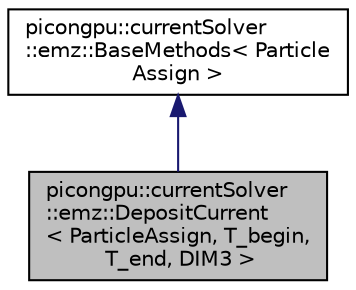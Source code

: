digraph "picongpu::currentSolver::emz::DepositCurrent&lt; ParticleAssign, T_begin, T_end, DIM3 &gt;"
{
 // LATEX_PDF_SIZE
  edge [fontname="Helvetica",fontsize="10",labelfontname="Helvetica",labelfontsize="10"];
  node [fontname="Helvetica",fontsize="10",shape=record];
  Node1 [label="picongpu::currentSolver\l::emz::DepositCurrent\l\< ParticleAssign, T_begin,\l T_end, DIM3 \>",height=0.2,width=0.4,color="black", fillcolor="grey75", style="filled", fontcolor="black",tooltip=" "];
  Node2 -> Node1 [dir="back",color="midnightblue",fontsize="10",style="solid",fontname="Helvetica"];
  Node2 [label="picongpu::currentSolver\l::emz::BaseMethods\< Particle\lAssign \>",height=0.2,width=0.4,color="black", fillcolor="white", style="filled",URL="$structpicongpu_1_1current_solver_1_1emz_1_1_base_methods.html",tooltip=" "];
}
